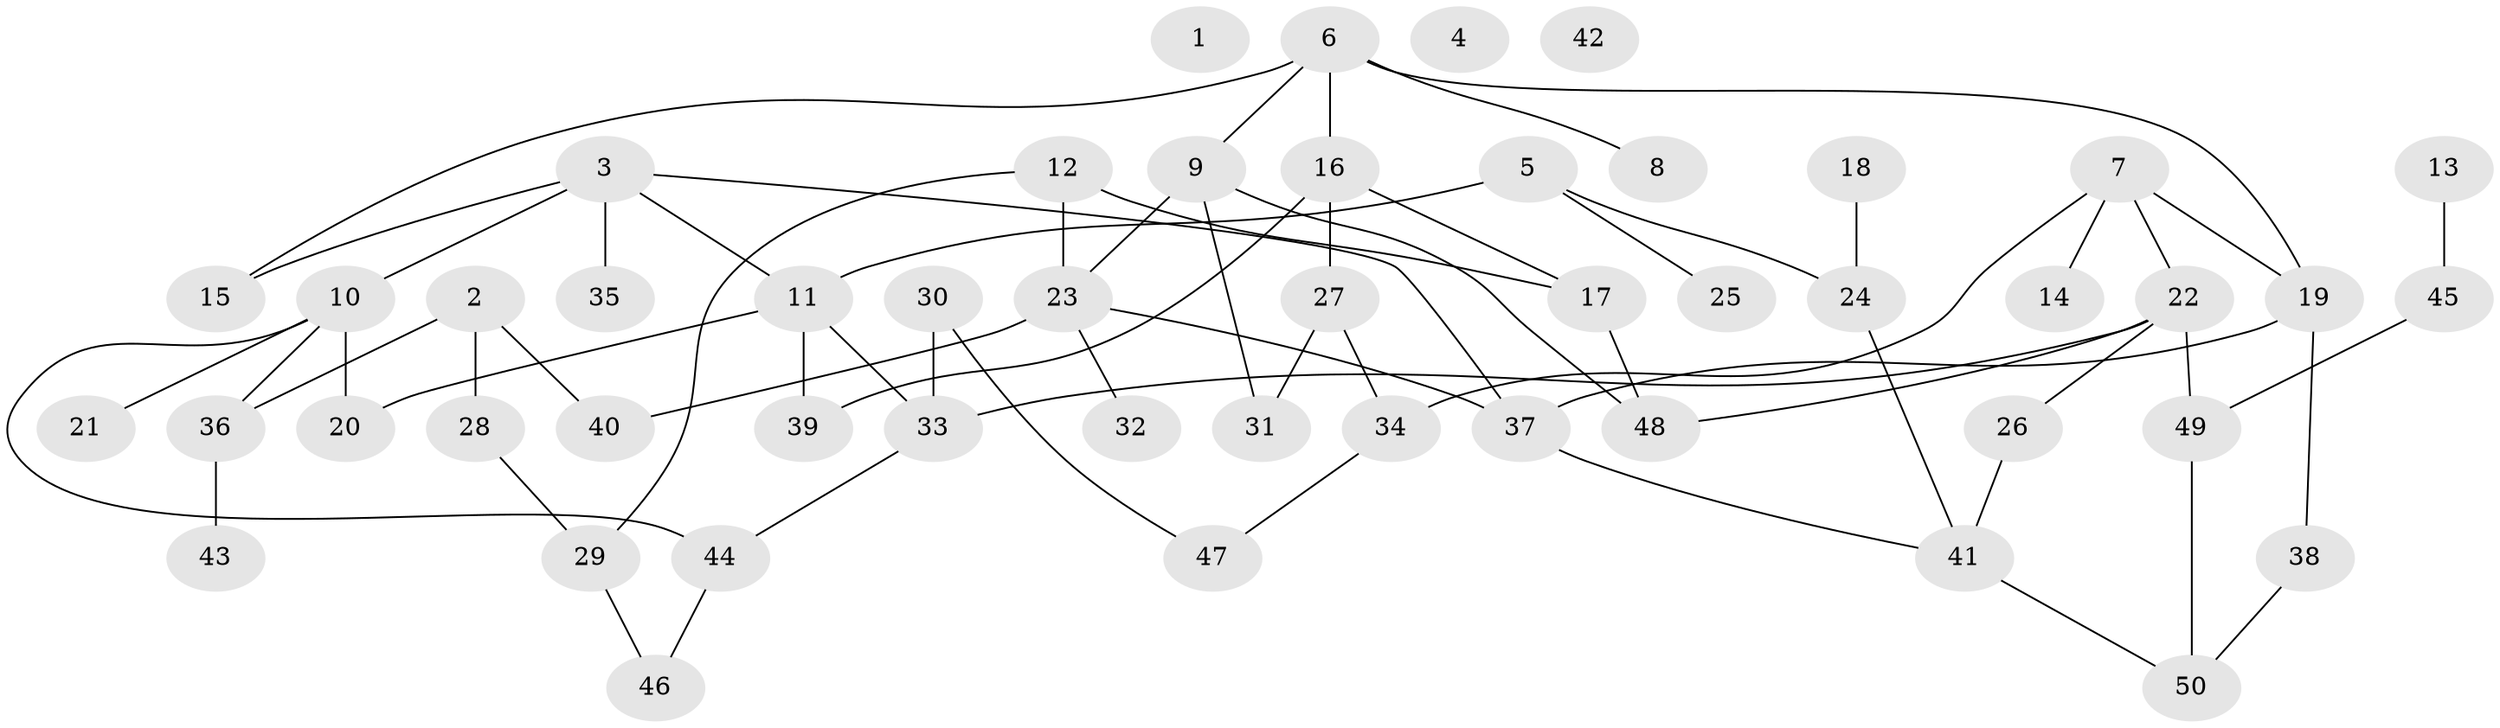 // Generated by graph-tools (version 1.1) at 2025/00/03/09/25 03:00:52]
// undirected, 50 vertices, 65 edges
graph export_dot {
graph [start="1"]
  node [color=gray90,style=filled];
  1;
  2;
  3;
  4;
  5;
  6;
  7;
  8;
  9;
  10;
  11;
  12;
  13;
  14;
  15;
  16;
  17;
  18;
  19;
  20;
  21;
  22;
  23;
  24;
  25;
  26;
  27;
  28;
  29;
  30;
  31;
  32;
  33;
  34;
  35;
  36;
  37;
  38;
  39;
  40;
  41;
  42;
  43;
  44;
  45;
  46;
  47;
  48;
  49;
  50;
  2 -- 28;
  2 -- 36;
  2 -- 40;
  3 -- 10;
  3 -- 11;
  3 -- 15;
  3 -- 35;
  3 -- 37;
  5 -- 11;
  5 -- 24;
  5 -- 25;
  6 -- 8;
  6 -- 9;
  6 -- 15;
  6 -- 16;
  6 -- 19;
  7 -- 14;
  7 -- 19;
  7 -- 22;
  7 -- 34;
  9 -- 23;
  9 -- 31;
  9 -- 48;
  10 -- 20;
  10 -- 21;
  10 -- 36;
  10 -- 44;
  11 -- 20;
  11 -- 33;
  11 -- 39;
  12 -- 17;
  12 -- 23;
  12 -- 29;
  13 -- 45;
  16 -- 17;
  16 -- 27;
  16 -- 39;
  17 -- 48;
  18 -- 24;
  19 -- 37;
  19 -- 38;
  22 -- 26;
  22 -- 33;
  22 -- 48;
  22 -- 49;
  23 -- 32;
  23 -- 37;
  23 -- 40;
  24 -- 41;
  26 -- 41;
  27 -- 31;
  27 -- 34;
  28 -- 29;
  29 -- 46;
  30 -- 33;
  30 -- 47;
  33 -- 44;
  34 -- 47;
  36 -- 43;
  37 -- 41;
  38 -- 50;
  41 -- 50;
  44 -- 46;
  45 -- 49;
  49 -- 50;
}
